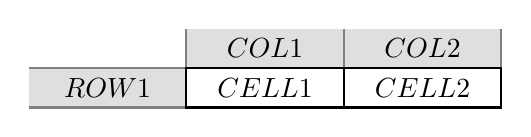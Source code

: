 \begin{tikzpicture}OPTIONS
\fill[lightgray!50] (-3,0.75) rectangle ++(2,-0.5);
\draw[thick,gray] (-3,0.75) -- (-1,0.75);
\draw[thick,gray] (-3,0.25) -- (-1,0.25);
\node[] at (-2,0.5) {$ROW1$};
\foreach \x/\col/\cell in{0/COL1/CELL1,2/COL2/CELL2}
{\fill[lightgray!50] (\x-1,1.25) rectangle ++(2,-0.5);
\draw[thick,gray] (\x-1,1.25) -- (\x-1,0.75);
\draw[thick,gray] (\x+1,1.25) -- (\x+1,0.75);
\draw[thick] (\x,0.5) +(-1,-0.25) rectangle ++(1,0.25) ;
\node[] at (\x,0.5) {$\cell$};
\node[] at (\x,1) {$\col$};
}
\end{tikzpicture}
